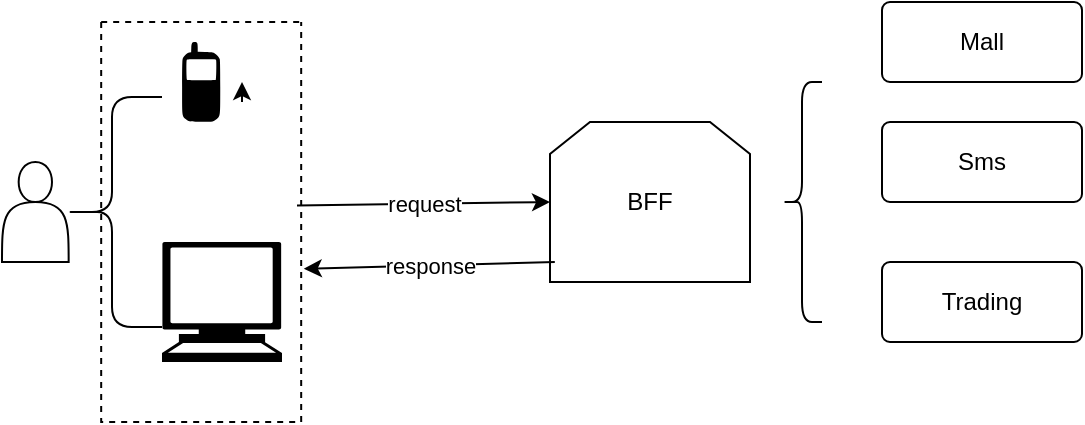 <mxfile version="21.7.5" type="github">
  <diagram name="第 1 页" id="XS0rHPcLoc7BULc_D-O_">
    <mxGraphModel dx="1157" dy="780" grid="1" gridSize="10" guides="1" tooltips="1" connect="1" arrows="1" fold="1" page="1" pageScale="1" pageWidth="827" pageHeight="1169" math="0" shadow="0">
      <root>
        <mxCell id="0" />
        <mxCell id="1" parent="0" />
        <mxCell id="-0paLvn9xSg9OGI_GBUd-1" value="" style="shape=actor;whiteSpace=wrap;html=1;" vertex="1" parent="1">
          <mxGeometry x="140" y="460" width="33.33" height="50" as="geometry" />
        </mxCell>
        <mxCell id="-0paLvn9xSg9OGI_GBUd-4" style="edgeStyle=orthogonalEdgeStyle;rounded=0;orthogonalLoop=1;jettySize=auto;html=1;" edge="1" parent="1">
          <mxGeometry relative="1" as="geometry">
            <mxPoint x="260" y="420" as="targetPoint" />
            <mxPoint x="260" y="430" as="sourcePoint" />
          </mxGeometry>
        </mxCell>
        <mxCell id="-0paLvn9xSg9OGI_GBUd-2" value="" style="shape=mxgraph.signs.tech.cell_phone;html=1;pointerEvents=1;fillColor=#000000;strokeColor=none;verticalLabelPosition=bottom;verticalAlign=top;align=center;sketch=0;" vertex="1" parent="1">
          <mxGeometry x="230" y="400" width="19.18" height="40" as="geometry" />
        </mxCell>
        <mxCell id="-0paLvn9xSg9OGI_GBUd-3" value="" style="shape=mxgraph.signs.tech.computer;html=1;pointerEvents=1;fillColor=#000000;strokeColor=none;verticalLabelPosition=bottom;verticalAlign=top;align=center;sketch=0;" vertex="1" parent="1">
          <mxGeometry x="220" y="500" width="60" height="60" as="geometry" />
        </mxCell>
        <mxCell id="-0paLvn9xSg9OGI_GBUd-8" value="" style="shape=curlyBracket;whiteSpace=wrap;html=1;rounded=1;labelPosition=left;verticalLabelPosition=middle;align=right;verticalAlign=middle;" vertex="1" parent="1">
          <mxGeometry x="170" y="427.5" width="50" height="115" as="geometry" />
        </mxCell>
        <mxCell id="-0paLvn9xSg9OGI_GBUd-9" value="BFF" style="shape=loopLimit;whiteSpace=wrap;html=1;" vertex="1" parent="1">
          <mxGeometry x="414" y="440" width="100" height="80" as="geometry" />
        </mxCell>
        <mxCell id="-0paLvn9xSg9OGI_GBUd-11" value="" style="swimlane;startSize=0;dashed=1;" vertex="1" parent="1">
          <mxGeometry x="189.59" y="390" width="100" height="200" as="geometry" />
        </mxCell>
        <mxCell id="-0paLvn9xSg9OGI_GBUd-14" value="" style="endArrow=classic;html=1;rounded=0;entryX=0;entryY=0.5;entryDx=0;entryDy=0;exitX=0.979;exitY=0.459;exitDx=0;exitDy=0;exitPerimeter=0;" edge="1" parent="1" source="-0paLvn9xSg9OGI_GBUd-11" target="-0paLvn9xSg9OGI_GBUd-9">
          <mxGeometry relative="1" as="geometry">
            <mxPoint x="330" y="580" as="sourcePoint" />
            <mxPoint x="490" y="580" as="targetPoint" />
          </mxGeometry>
        </mxCell>
        <mxCell id="-0paLvn9xSg9OGI_GBUd-15" value="request" style="edgeLabel;resizable=0;html=1;align=center;verticalAlign=middle;" connectable="0" vertex="1" parent="-0paLvn9xSg9OGI_GBUd-14">
          <mxGeometry relative="1" as="geometry" />
        </mxCell>
        <mxCell id="-0paLvn9xSg9OGI_GBUd-17" value="" style="endArrow=classic;html=1;rounded=0;entryX=1.013;entryY=0.617;entryDx=0;entryDy=0;entryPerimeter=0;exitX=0.024;exitY=0.875;exitDx=0;exitDy=0;exitPerimeter=0;" edge="1" parent="1" source="-0paLvn9xSg9OGI_GBUd-9" target="-0paLvn9xSg9OGI_GBUd-11">
          <mxGeometry relative="1" as="geometry">
            <mxPoint x="410" y="510" as="sourcePoint" />
            <mxPoint x="460" y="580" as="targetPoint" />
          </mxGeometry>
        </mxCell>
        <mxCell id="-0paLvn9xSg9OGI_GBUd-18" value="response" style="edgeLabel;resizable=0;html=1;align=center;verticalAlign=middle;" connectable="0" vertex="1" parent="-0paLvn9xSg9OGI_GBUd-17">
          <mxGeometry relative="1" as="geometry" />
        </mxCell>
        <mxCell id="-0paLvn9xSg9OGI_GBUd-20" value="" style="shape=curlyBracket;whiteSpace=wrap;html=1;rounded=1;labelPosition=left;verticalLabelPosition=middle;align=right;verticalAlign=middle;size=0.5;" vertex="1" parent="1">
          <mxGeometry x="530" y="420" width="20" height="120" as="geometry" />
        </mxCell>
        <mxCell id="-0paLvn9xSg9OGI_GBUd-21" value="Mall" style="rounded=1;arcSize=10;whiteSpace=wrap;html=1;align=center;" vertex="1" parent="1">
          <mxGeometry x="580" y="380" width="100" height="40" as="geometry" />
        </mxCell>
        <mxCell id="-0paLvn9xSg9OGI_GBUd-22" value="Sms" style="rounded=1;arcSize=10;whiteSpace=wrap;html=1;align=center;" vertex="1" parent="1">
          <mxGeometry x="580" y="440" width="100" height="40" as="geometry" />
        </mxCell>
        <mxCell id="-0paLvn9xSg9OGI_GBUd-23" value="Trading" style="rounded=1;arcSize=10;whiteSpace=wrap;html=1;align=center;" vertex="1" parent="1">
          <mxGeometry x="580" y="510" width="100" height="40" as="geometry" />
        </mxCell>
      </root>
    </mxGraphModel>
  </diagram>
</mxfile>

